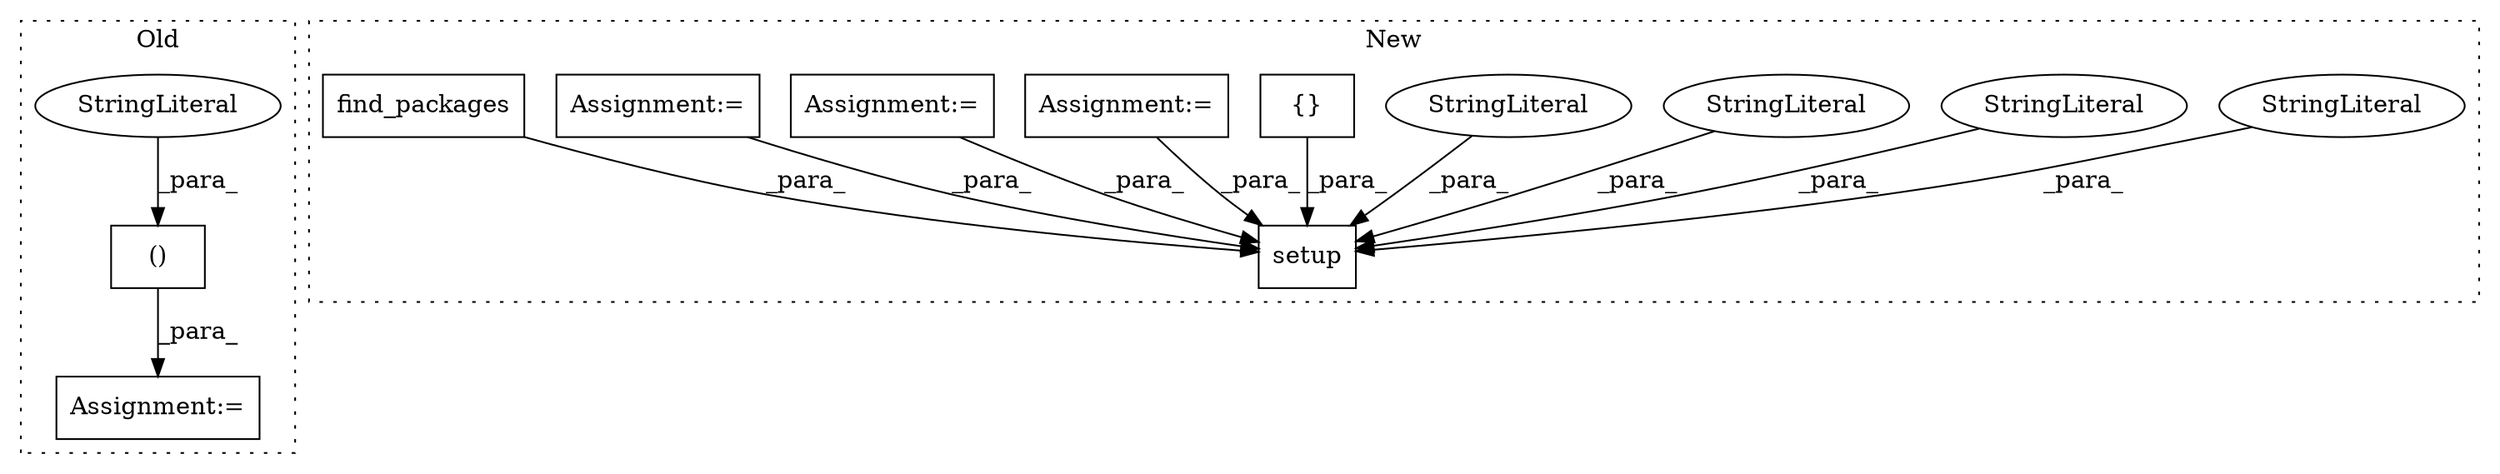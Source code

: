 digraph G {
subgraph cluster0 {
1 [label="()" a="106" s="1013" l="28" shape="box"];
8 [label="StringLiteral" a="45" s="1013" l="11" shape="ellipse"];
9 [label="Assignment:=" a="7" s="771" l="1" shape="box"];
label = "Old";
style="dotted";
}
subgraph cluster1 {
2 [label="setup" a="32" s="785,940" l="6,1" shape="box"];
3 [label="StringLiteral" a="45" s="933" l="7" shape="ellipse"];
4 [label="StringLiteral" a="45" s="801" l="7" shape="ellipse"];
5 [label="StringLiteral" a="45" s="809" l="51" shape="ellipse"];
6 [label="StringLiteral" a="45" s="791" l="9" shape="ellipse"];
7 [label="{}" a="4" s="926,931" l="1,1" shape="box"];
10 [label="Assignment:=" a="7" s="181" l="7" shape="box"];
11 [label="Assignment:=" a="7" s="164" l="4" shape="box"];
12 [label="Assignment:=" a="7" s="237" l="6" shape="box"];
13 [label="find_packages" a="32" s="901" l="15" shape="box"];
label = "New";
style="dotted";
}
1 -> 9 [label="_para_"];
3 -> 2 [label="_para_"];
4 -> 2 [label="_para_"];
5 -> 2 [label="_para_"];
6 -> 2 [label="_para_"];
7 -> 2 [label="_para_"];
8 -> 1 [label="_para_"];
10 -> 2 [label="_para_"];
11 -> 2 [label="_para_"];
12 -> 2 [label="_para_"];
13 -> 2 [label="_para_"];
}